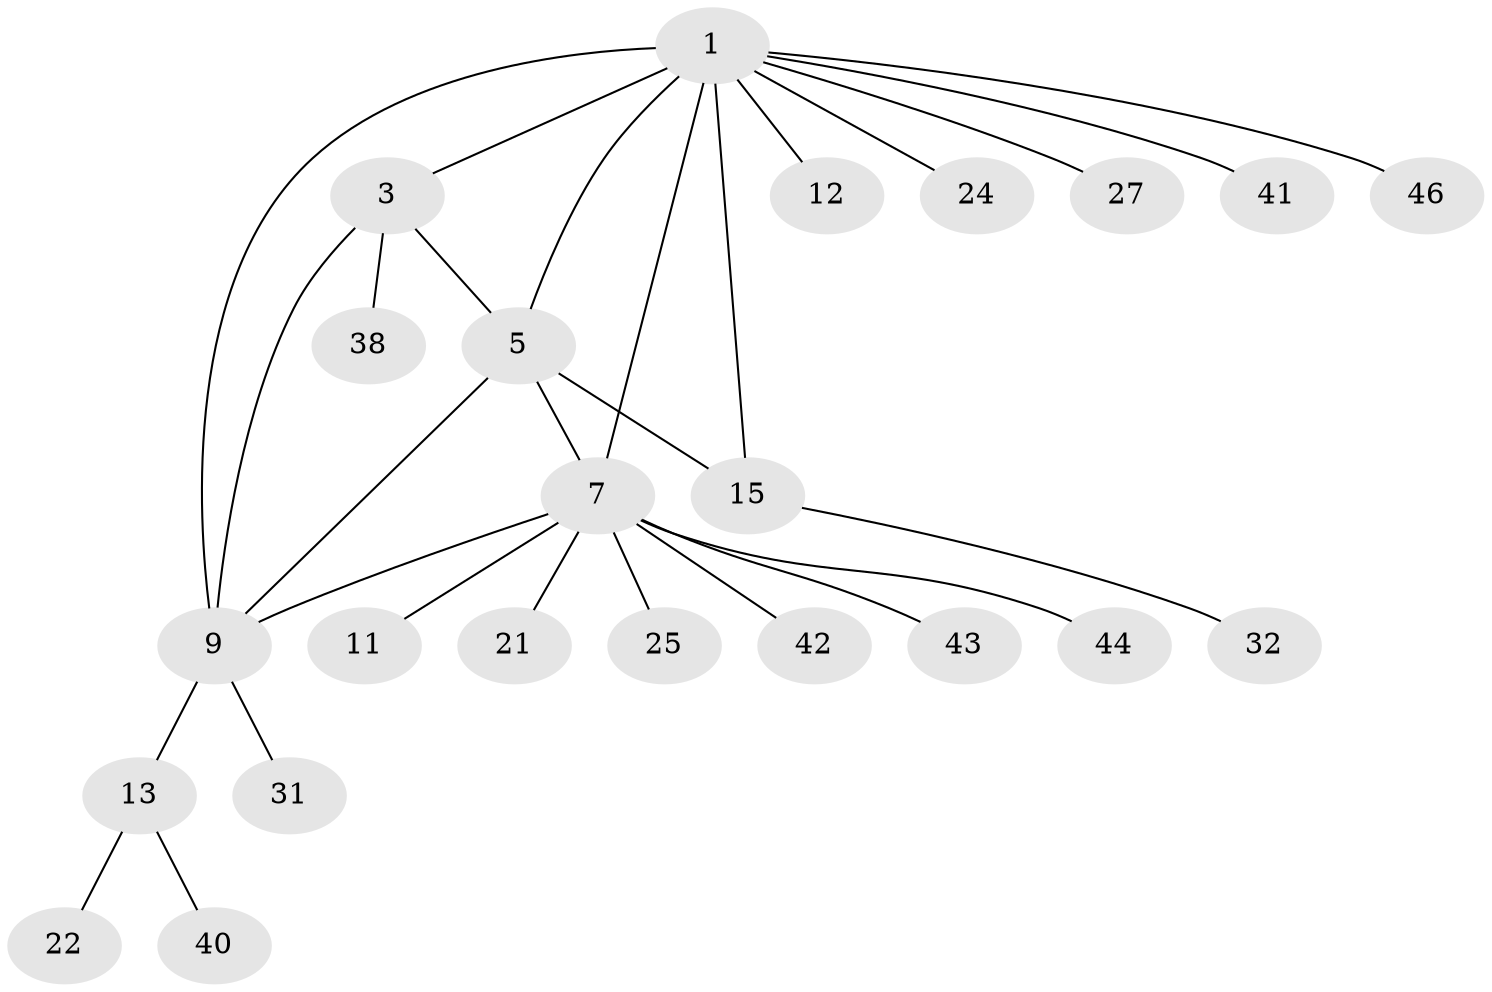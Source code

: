// original degree distribution, {4: 0.14893617021276595, 8: 0.02127659574468085, 9: 0.0425531914893617, 3: 0.06382978723404255, 1: 0.5957446808510638, 7: 0.02127659574468085, 2: 0.10638297872340426}
// Generated by graph-tools (version 1.1) at 2025/19/03/04/25 18:19:44]
// undirected, 23 vertices, 28 edges
graph export_dot {
graph [start="1"]
  node [color=gray90,style=filled];
  1 [super="+8+2"];
  3 [super="+4"];
  5 [super="+6+14"];
  7 [super="+20+29"];
  9 [super="+10+36+34+35+39"];
  11;
  12;
  13;
  15 [super="+18+26"];
  21;
  22;
  24;
  25;
  27;
  31;
  32;
  38;
  40;
  41;
  42;
  43;
  44;
  46;
  1 -- 9;
  1 -- 15;
  1 -- 41;
  1 -- 7;
  1 -- 3 [weight=2];
  1 -- 5;
  1 -- 24;
  1 -- 27;
  1 -- 12;
  1 -- 46;
  3 -- 9 [weight=2];
  3 -- 5;
  3 -- 38;
  5 -- 7;
  5 -- 15;
  5 -- 9;
  7 -- 9;
  7 -- 11;
  7 -- 25;
  7 -- 43;
  7 -- 44;
  7 -- 42;
  7 -- 21;
  9 -- 13;
  9 -- 31;
  13 -- 22;
  13 -- 40;
  15 -- 32;
}
